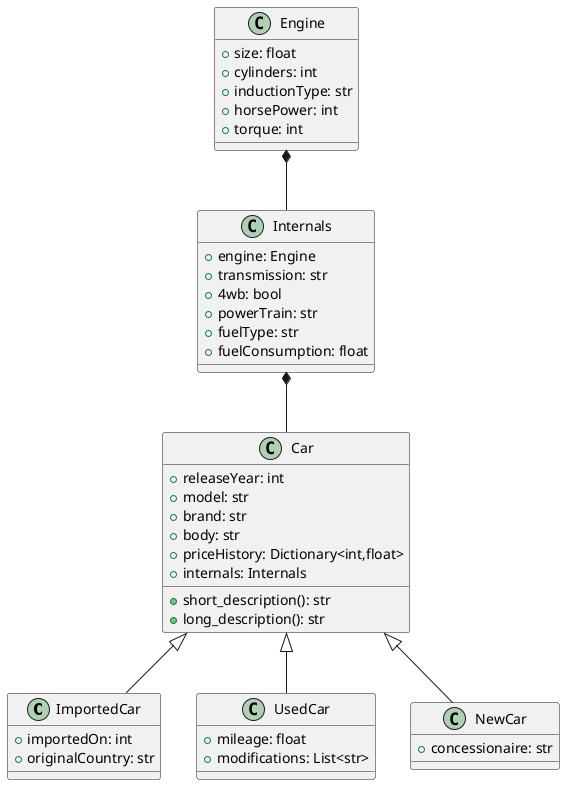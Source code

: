 @startuml Project
class ImportedCar extends Car {
    +importedOn: int
    +originalCountry: str
}

class UsedCar extends Car {
    +mileage: float
    +modifications: List<str>
}

class NewCar extends Car {
    +concessionaire: str
}

Engine *-- Internals
Internals *-- Car

class Car {
    +releaseYear: int
    +model: str
    +brand: str
    +body: str
    +priceHistory: Dictionary<int,float>
    +internals: Internals

    +short_description(): str
    +long_description(): str
}

class Internals {
    +engine: Engine
    +transmission: str
    +4wb: bool
    +powerTrain: str
    +fuelType: str
    +fuelConsumption: float
}

class Engine {
    +size: float
    +cylinders: int
    +inductionType: str
    +horsePower: int
    +torque: int
}
@enduml

